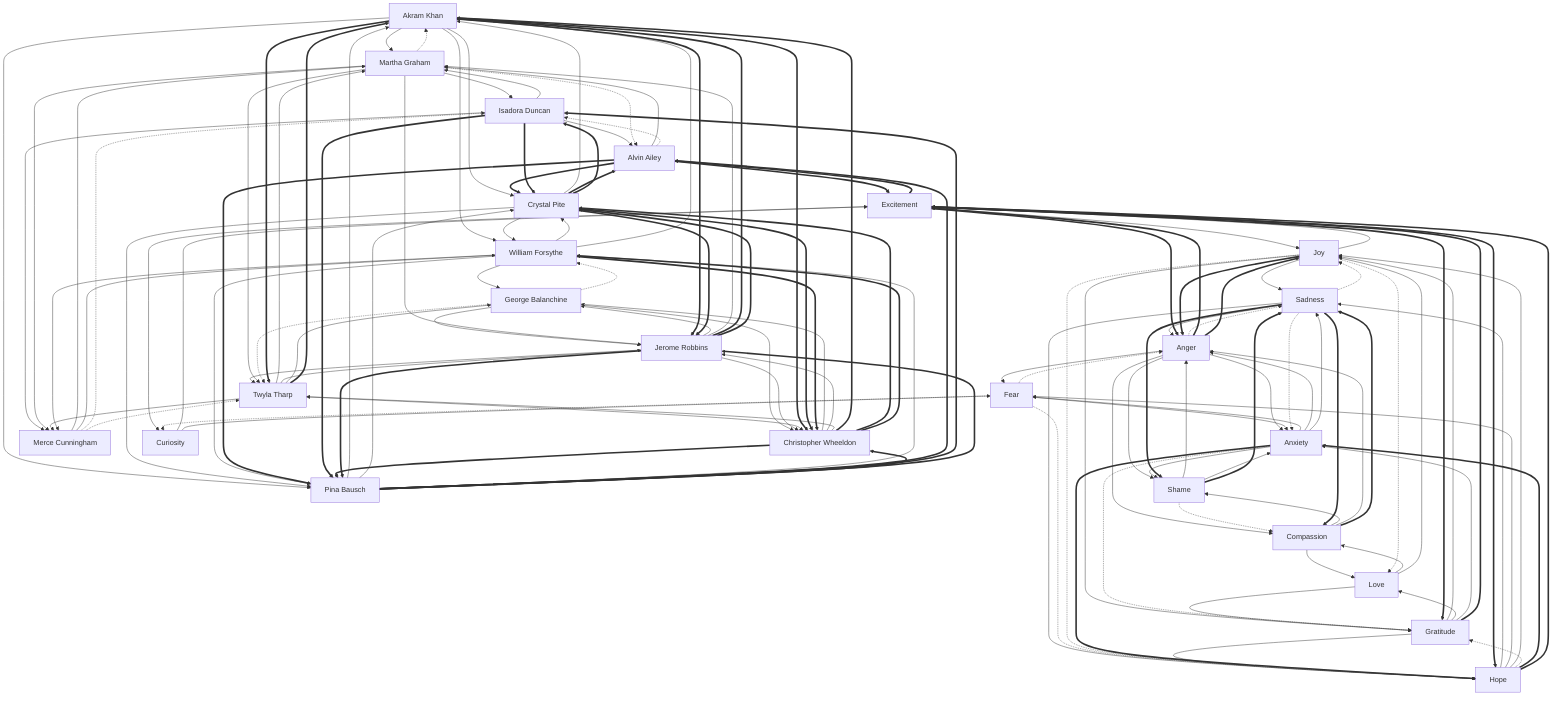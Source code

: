 graph TD
  akramkhan["Akram Khan"]
  alvinailey["Alvin Ailey"]
  christopherwheeldon["Christopher Wheeldon"]
  crystalpite["Crystal Pite"]
  georgebalanchine["George Balanchine"]
  isadoraduncan["Isadora Duncan"]
  jeromerobbins["Jerome Robbins"]
  marthagraham["Martha Graham"]
  mercecunningham["Merce Cunningham"]
  pinabausch["Pina Bausch"]
  twylatharp["Twyla Tharp"]
  williamforsythe["William Forsythe"]
  anger["Anger"]
  anxiety["Anxiety"]
  compassion["Compassion"]
  curiosity["Curiosity"]
  excitement["Excitement"]
  fear["Fear"]
  gratitude["Gratitude"]
  hope["Hope"]
  joy["Joy"]
  love["Love"]
  sadness["Sadness"]
  shame["Shame"]

  akramkhan --> marthagraham
  akramkhan --> pinabausch
  akramkhan --> williamforsythe
  akramkhan --> crystalpite
  alvinailey --> marthagraham
  christopherwheeldon --> georgebalanchine
  christopherwheeldon --> jeromerobbins
  christopherwheeldon --> twylatharp
  crystalpite --> williamforsythe
  crystalpite --> pinabausch
  crystalpite --> akramkhan
  georgebalanchine --> jeromerobbins
  georgebalanchine --> christopherwheeldon
  isadoraduncan --> marthagraham
  isadoraduncan --> alvinailey
  isadoraduncan --> mercecunningham
  jeromerobbins --> georgebalanchine
  jeromerobbins --> marthagraham
  jeromerobbins --> twylatharp
  jeromerobbins --> christopherwheeldon
  marthagraham --> isadoraduncan
  marthagraham --> mercecunningham
  marthagraham --> jeromerobbins
  marthagraham --> twylatharp
  mercecunningham --> marthagraham
  mercecunningham --> williamforsythe
  pinabausch --> akramkhan
  pinabausch --> crystalpite
  pinabausch --> williamforsythe
  twylatharp --> marthagraham
  twylatharp --> mercecunningham
  twylatharp --> jeromerobbins
  twylatharp --> georgebalanchine
  twylatharp --> christopherwheeldon
  williamforsythe --> georgebalanchine
  williamforsythe --> mercecunningham
  williamforsythe --> pinabausch
  williamforsythe --> crystalpite
  williamforsythe --> akramkhan
  anger --> fear
  anger --> shame
  anger --> compassion
  anger --> anxiety
  anxiety --> fear
  anxiety --> anger
  anxiety --> sadness
  anxiety --> shame
  compassion --> love
  compassion --> shame
  compassion --> anger
  curiosity --> excitement
  curiosity --> fear
  excitement --> joy
  excitement --> curiosity
  fear --> anxiety
  gratitude --> joy
  gratitude --> love
  gratitude --> anxiety
  gratitude --> hope
  hope --> sadness
  hope --> fear
  hope --> joy
  joy --> excitement
  joy --> sadness
  joy --> gratitude
  love --> compassion
  love --> joy
  love --> gratitude
  sadness --> anger
  sadness --> hope
  shame --> anger
  shame --> anxiety
  marthagraham -.-> akramkhan
  marthagraham -.-> alvinailey
  georgebalanchine -.-> twylatharp
  georgebalanchine -.-> williamforsythe
  alvinailey -.-> isadoraduncan
  mercecunningham -.-> isadoraduncan
  mercecunningham -.-> twylatharp
  fear -.-> anger
  fear -.-> curiosity
  fear -.-> hope
  shame -.-> compassion
  anxiety -.-> gratitude
  anger -.-> sadness
  sadness -.-> anxiety
  sadness -.-> joy
  joy -.-> hope
  joy -.-> love
  hope -.-> gratitude
  akramkhan ==> twylatharp
  twylatharp ==> akramkhan
  akramkhan ==> christopherwheeldon
  christopherwheeldon ==> akramkhan
  akramkhan ==> jeromerobbins
  jeromerobbins ==> akramkhan
  christopherwheeldon ==> crystalpite
  crystalpite ==> christopherwheeldon
  crystalpite ==> jeromerobbins
  jeromerobbins ==> crystalpite
  alvinailey ==> crystalpite
  crystalpite ==> alvinailey
  alvinailey ==> pinabausch
  pinabausch ==> alvinailey
  crystalpite ==> isadoraduncan
  isadoraduncan ==> crystalpite
  isadoraduncan ==> pinabausch
  pinabausch ==> isadoraduncan
  alvinailey ==> excitement
  excitement ==> alvinailey
  christopherwheeldon ==> williamforsythe
  williamforsythe ==> christopherwheeldon
  christopherwheeldon ==> pinabausch
  pinabausch ==> christopherwheeldon
  jeromerobbins ==> pinabausch
  pinabausch ==> jeromerobbins
  anger ==> excitement
  excitement ==> anger
  anger ==> joy
  joy ==> anger
  anxiety ==> hope
  hope ==> anxiety
  compassion ==> sadness
  sadness ==> compassion
  sadness ==> shame
  shame ==> sadness
  excitement ==> gratitude
  gratitude ==> excitement
  excitement ==> hope
  hope ==> excitement